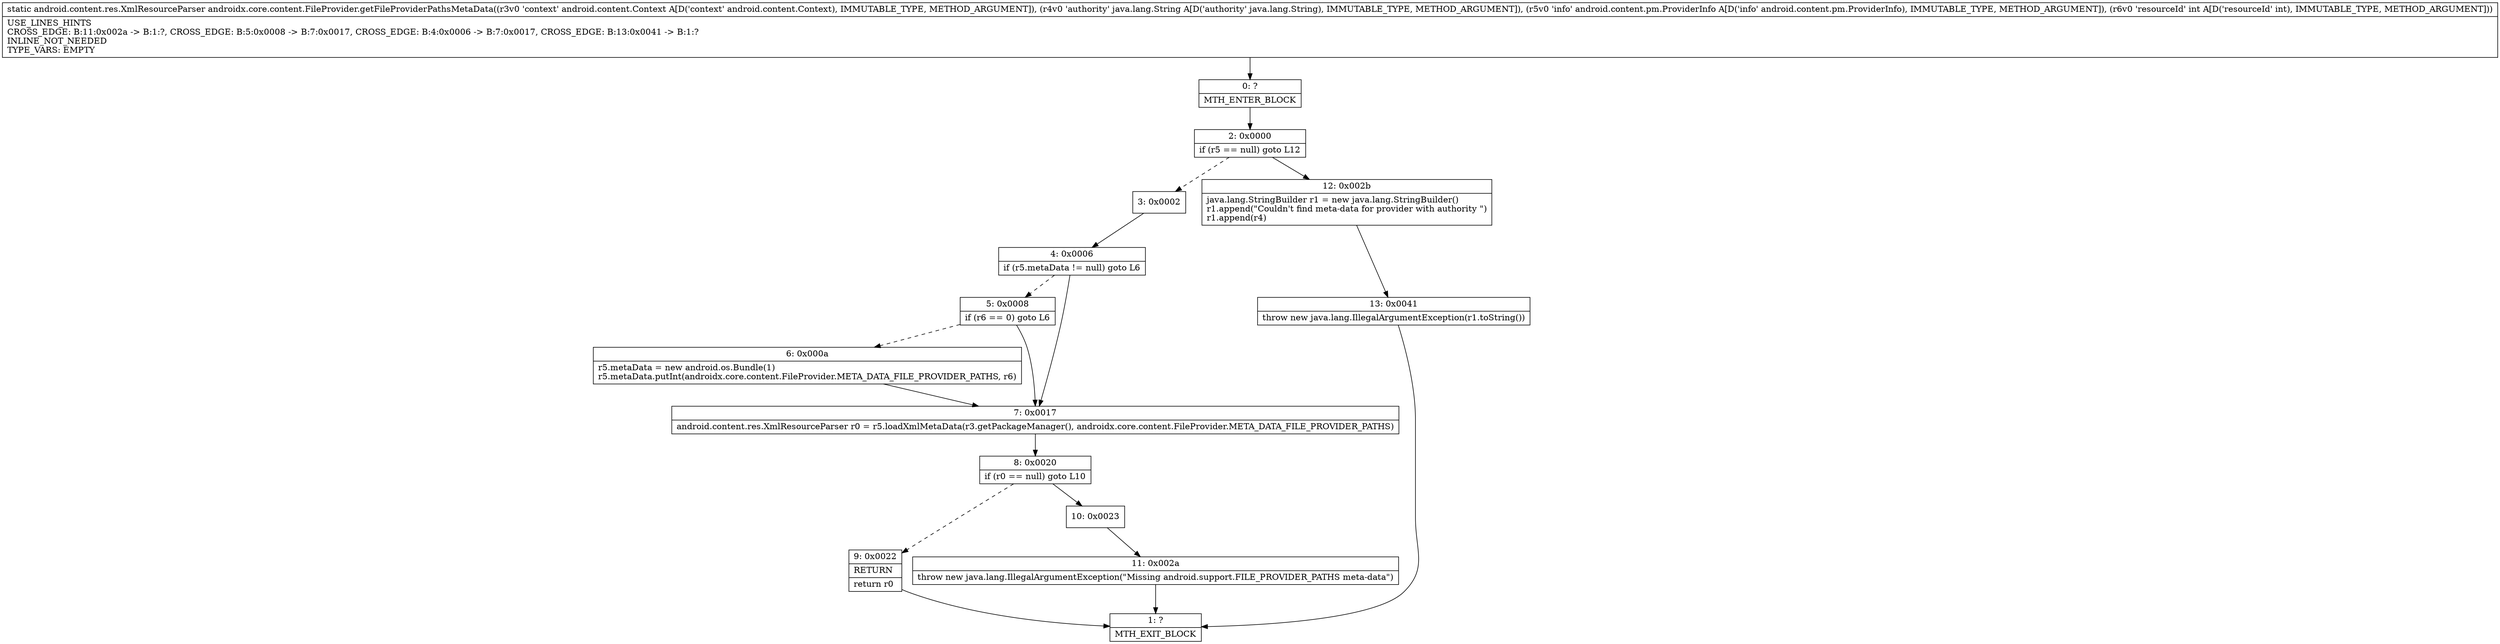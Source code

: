 digraph "CFG forandroidx.core.content.FileProvider.getFileProviderPathsMetaData(Landroid\/content\/Context;Ljava\/lang\/String;Landroid\/content\/pm\/ProviderInfo;I)Landroid\/content\/res\/XmlResourceParser;" {
Node_0 [shape=record,label="{0\:\ ?|MTH_ENTER_BLOCK\l}"];
Node_2 [shape=record,label="{2\:\ 0x0000|if (r5 == null) goto L12\l}"];
Node_3 [shape=record,label="{3\:\ 0x0002}"];
Node_4 [shape=record,label="{4\:\ 0x0006|if (r5.metaData != null) goto L6\l}"];
Node_5 [shape=record,label="{5\:\ 0x0008|if (r6 == 0) goto L6\l}"];
Node_6 [shape=record,label="{6\:\ 0x000a|r5.metaData = new android.os.Bundle(1)\lr5.metaData.putInt(androidx.core.content.FileProvider.META_DATA_FILE_PROVIDER_PATHS, r6)\l}"];
Node_7 [shape=record,label="{7\:\ 0x0017|android.content.res.XmlResourceParser r0 = r5.loadXmlMetaData(r3.getPackageManager(), androidx.core.content.FileProvider.META_DATA_FILE_PROVIDER_PATHS)\l}"];
Node_8 [shape=record,label="{8\:\ 0x0020|if (r0 == null) goto L10\l}"];
Node_9 [shape=record,label="{9\:\ 0x0022|RETURN\l|return r0\l}"];
Node_1 [shape=record,label="{1\:\ ?|MTH_EXIT_BLOCK\l}"];
Node_10 [shape=record,label="{10\:\ 0x0023}"];
Node_11 [shape=record,label="{11\:\ 0x002a|throw new java.lang.IllegalArgumentException(\"Missing android.support.FILE_PROVIDER_PATHS meta\-data\")\l}"];
Node_12 [shape=record,label="{12\:\ 0x002b|java.lang.StringBuilder r1 = new java.lang.StringBuilder()\lr1.append(\"Couldn't find meta\-data for provider with authority \")\lr1.append(r4)\l}"];
Node_13 [shape=record,label="{13\:\ 0x0041|throw new java.lang.IllegalArgumentException(r1.toString())\l}"];
MethodNode[shape=record,label="{static android.content.res.XmlResourceParser androidx.core.content.FileProvider.getFileProviderPathsMetaData((r3v0 'context' android.content.Context A[D('context' android.content.Context), IMMUTABLE_TYPE, METHOD_ARGUMENT]), (r4v0 'authority' java.lang.String A[D('authority' java.lang.String), IMMUTABLE_TYPE, METHOD_ARGUMENT]), (r5v0 'info' android.content.pm.ProviderInfo A[D('info' android.content.pm.ProviderInfo), IMMUTABLE_TYPE, METHOD_ARGUMENT]), (r6v0 'resourceId' int A[D('resourceId' int), IMMUTABLE_TYPE, METHOD_ARGUMENT]))  | USE_LINES_HINTS\lCROSS_EDGE: B:11:0x002a \-\> B:1:?, CROSS_EDGE: B:5:0x0008 \-\> B:7:0x0017, CROSS_EDGE: B:4:0x0006 \-\> B:7:0x0017, CROSS_EDGE: B:13:0x0041 \-\> B:1:?\lINLINE_NOT_NEEDED\lTYPE_VARS: EMPTY\l}"];
MethodNode -> Node_0;Node_0 -> Node_2;
Node_2 -> Node_3[style=dashed];
Node_2 -> Node_12;
Node_3 -> Node_4;
Node_4 -> Node_5[style=dashed];
Node_4 -> Node_7;
Node_5 -> Node_6[style=dashed];
Node_5 -> Node_7;
Node_6 -> Node_7;
Node_7 -> Node_8;
Node_8 -> Node_9[style=dashed];
Node_8 -> Node_10;
Node_9 -> Node_1;
Node_10 -> Node_11;
Node_11 -> Node_1;
Node_12 -> Node_13;
Node_13 -> Node_1;
}

